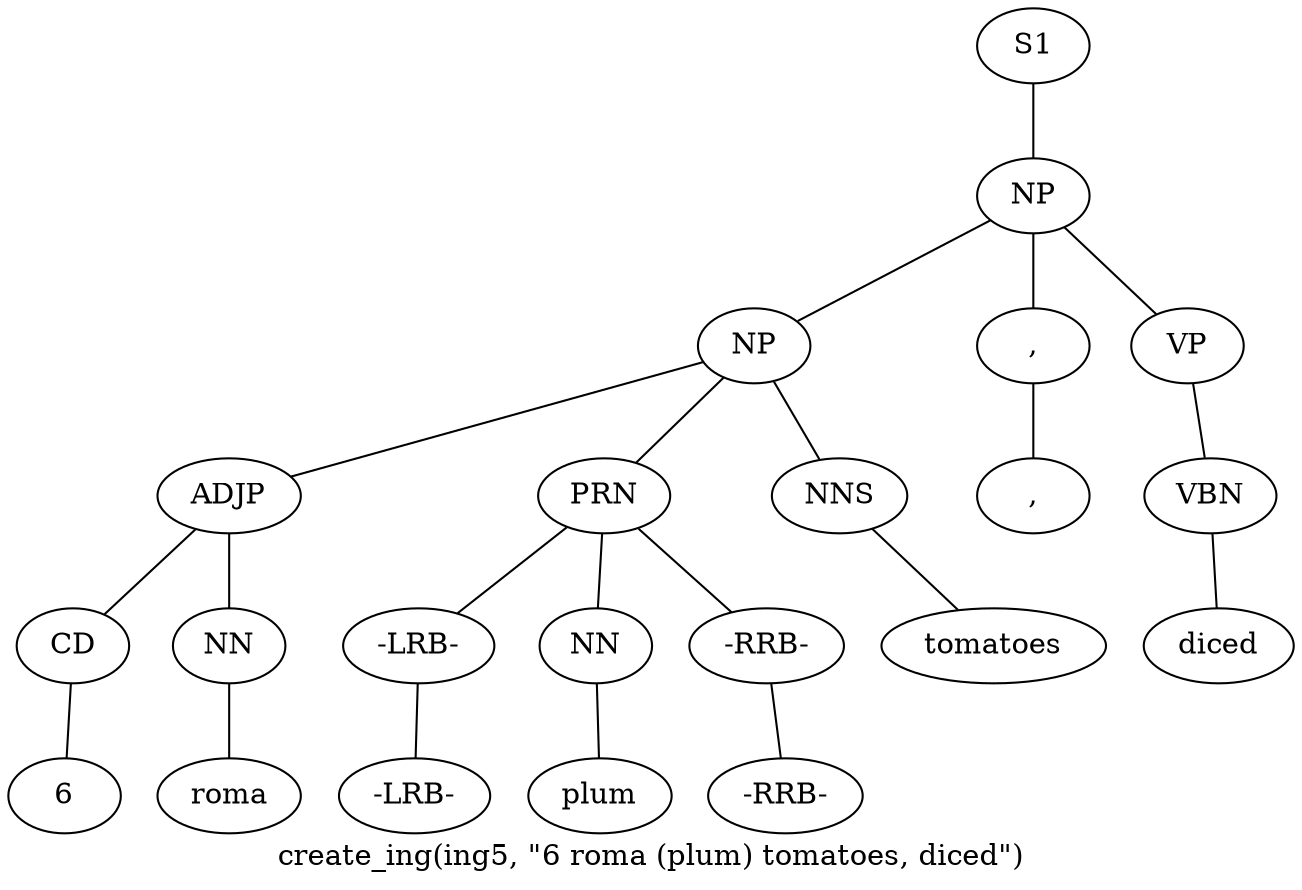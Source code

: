 graph SyntaxGraph {
	label = "create_ing(ing5, \"6 roma (plum) tomatoes, diced\")";
	Node0 [label="S1"];
	Node1 [label="NP"];
	Node2 [label="NP"];
	Node3 [label="ADJP"];
	Node4 [label="CD"];
	Node5 [label="6"];
	Node6 [label="NN"];
	Node7 [label="roma"];
	Node8 [label="PRN"];
	Node9 [label="-LRB-"];
	Node10 [label="-LRB-"];
	Node11 [label="NN"];
	Node12 [label="plum"];
	Node13 [label="-RRB-"];
	Node14 [label="-RRB-"];
	Node15 [label="NNS"];
	Node16 [label="tomatoes"];
	Node17 [label=","];
	Node18 [label=","];
	Node19 [label="VP"];
	Node20 [label="VBN"];
	Node21 [label="diced"];

	Node0 -- Node1;
	Node1 -- Node2;
	Node1 -- Node17;
	Node1 -- Node19;
	Node2 -- Node3;
	Node2 -- Node8;
	Node2 -- Node15;
	Node3 -- Node4;
	Node3 -- Node6;
	Node4 -- Node5;
	Node6 -- Node7;
	Node8 -- Node9;
	Node8 -- Node11;
	Node8 -- Node13;
	Node9 -- Node10;
	Node11 -- Node12;
	Node13 -- Node14;
	Node15 -- Node16;
	Node17 -- Node18;
	Node19 -- Node20;
	Node20 -- Node21;
}
